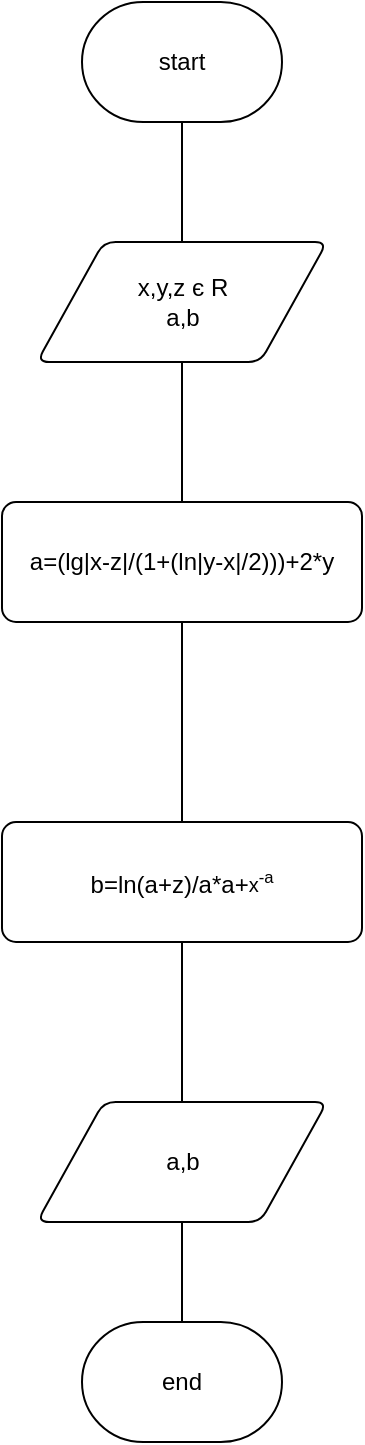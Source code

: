 <mxfile version="13.9.9" type="device" pages="2"><diagram id="xWVSNr4ldkh5oCF_hwt0" name="Сторінка-3"><mxGraphModel dx="1024" dy="592" grid="1" gridSize="10" guides="1" tooltips="1" connect="1" arrows="1" fold="1" page="1" pageScale="1" pageWidth="827" pageHeight="1169" math="0" shadow="0"><root><mxCell id="wFeZ_E9fiiUarXwQuMHg-0"/><mxCell id="wFeZ_E9fiiUarXwQuMHg-1" parent="wFeZ_E9fiiUarXwQuMHg-0"/><mxCell id="gN4zA4mRjWdNz7rQYWLl-1" style="edgeStyle=orthogonalEdgeStyle;rounded=0;orthogonalLoop=1;jettySize=auto;html=1;exitX=0.5;exitY=1;exitDx=0;exitDy=0;exitPerimeter=0;entryX=0.5;entryY=0;entryDx=0;entryDy=0;endArrow=none;endFill=0;" edge="1" parent="wFeZ_E9fiiUarXwQuMHg-1" source="wFeZ_E9fiiUarXwQuMHg-2" target="gN4zA4mRjWdNz7rQYWLl-0"><mxGeometry relative="1" as="geometry"/></mxCell><mxCell id="wFeZ_E9fiiUarXwQuMHg-2" value="start" style="strokeWidth=1;html=1;shape=mxgraph.flowchart.terminator;whiteSpace=wrap;hachureGap=4;pointerEvents=0;" vertex="1" parent="wFeZ_E9fiiUarXwQuMHg-1"><mxGeometry x="340" y="70" width="100" height="60" as="geometry"/></mxCell><mxCell id="bGesPN6U_yIOVfFZ8uhS-1" style="edgeStyle=orthogonalEdgeStyle;rounded=0;orthogonalLoop=1;jettySize=auto;html=1;exitX=0.5;exitY=1;exitDx=0;exitDy=0;endArrow=none;endFill=0;" edge="1" parent="wFeZ_E9fiiUarXwQuMHg-1" source="gN4zA4mRjWdNz7rQYWLl-0" target="bGesPN6U_yIOVfFZ8uhS-0"><mxGeometry relative="1" as="geometry"/></mxCell><mxCell id="gN4zA4mRjWdNz7rQYWLl-0" value="x,y,z є R&lt;br&gt;a,b" style="shape=parallelogram;html=1;strokeWidth=1;perimeter=parallelogramPerimeter;whiteSpace=wrap;rounded=1;arcSize=12;size=0.23;" vertex="1" parent="wFeZ_E9fiiUarXwQuMHg-1"><mxGeometry x="317.5" y="190" width="145" height="60" as="geometry"/></mxCell><mxCell id="bGesPN6U_yIOVfFZ8uhS-3" style="edgeStyle=orthogonalEdgeStyle;rounded=0;orthogonalLoop=1;jettySize=auto;html=1;exitX=0.5;exitY=1;exitDx=0;exitDy=0;endArrow=none;endFill=0;" edge="1" parent="wFeZ_E9fiiUarXwQuMHg-1" source="bGesPN6U_yIOVfFZ8uhS-0" target="bGesPN6U_yIOVfFZ8uhS-2"><mxGeometry relative="1" as="geometry"/></mxCell><mxCell id="bGesPN6U_yIOVfFZ8uhS-0" value="a=(lg|x-z|/(1+(ln|y-x|/2)))+2*y" style="rounded=1;whiteSpace=wrap;html=1;absoluteArcSize=1;arcSize=14;strokeWidth=1;" vertex="1" parent="wFeZ_E9fiiUarXwQuMHg-1"><mxGeometry x="300" y="320" width="180" height="60" as="geometry"/></mxCell><mxCell id="bGesPN6U_yIOVfFZ8uhS-5" style="edgeStyle=orthogonalEdgeStyle;rounded=0;orthogonalLoop=1;jettySize=auto;html=1;exitX=0.5;exitY=1;exitDx=0;exitDy=0;entryX=0.5;entryY=0;entryDx=0;entryDy=0;endArrow=none;endFill=0;" edge="1" parent="wFeZ_E9fiiUarXwQuMHg-1" source="bGesPN6U_yIOVfFZ8uhS-2" target="bGesPN6U_yIOVfFZ8uhS-4"><mxGeometry relative="1" as="geometry"/></mxCell><mxCell id="bGesPN6U_yIOVfFZ8uhS-2" value="b=ln(a+z)/a*a+&lt;span style=&quot;font-size: 10px&quot;&gt;x&lt;sup&gt;-a&lt;/sup&gt;&lt;/span&gt;" style="rounded=1;whiteSpace=wrap;html=1;absoluteArcSize=1;arcSize=14;strokeWidth=1;" vertex="1" parent="wFeZ_E9fiiUarXwQuMHg-1"><mxGeometry x="300" y="480" width="180" height="60" as="geometry"/></mxCell><mxCell id="bGesPN6U_yIOVfFZ8uhS-6" style="edgeStyle=orthogonalEdgeStyle;rounded=0;orthogonalLoop=1;jettySize=auto;html=1;exitX=0.5;exitY=1;exitDx=0;exitDy=0;endArrow=none;endFill=0;" edge="1" parent="wFeZ_E9fiiUarXwQuMHg-1" source="bGesPN6U_yIOVfFZ8uhS-4" target="bGesPN6U_yIOVfFZ8uhS-7"><mxGeometry relative="1" as="geometry"><mxPoint x="390" y="750" as="targetPoint"/></mxGeometry></mxCell><mxCell id="bGesPN6U_yIOVfFZ8uhS-4" value="a,b" style="shape=parallelogram;html=1;strokeWidth=1;perimeter=parallelogramPerimeter;whiteSpace=wrap;rounded=1;arcSize=12;size=0.23;" vertex="1" parent="wFeZ_E9fiiUarXwQuMHg-1"><mxGeometry x="317.5" y="620" width="145" height="60" as="geometry"/></mxCell><mxCell id="bGesPN6U_yIOVfFZ8uhS-7" value="end" style="strokeWidth=1;html=1;shape=mxgraph.flowchart.terminator;whiteSpace=wrap;" vertex="1" parent="wFeZ_E9fiiUarXwQuMHg-1"><mxGeometry x="340" y="730" width="100" height="60" as="geometry"/></mxCell></root></mxGraphModel></diagram><diagram id="9KLKRgRw4Vyc8zD2S_w9" name="Сторінка-4"><mxGraphModel dx="1024" dy="592" grid="1" gridSize="10" guides="1" tooltips="1" connect="1" arrows="1" fold="1" page="1" pageScale="1" pageWidth="583" pageHeight="827" math="0" shadow="0"><root><mxCell id="6ypu72r1tYEkYXP4Rei3-0"/><mxCell id="6ypu72r1tYEkYXP4Rei3-1" parent="6ypu72r1tYEkYXP4Rei3-0"/><mxCell id="myIYJExMwjRKfmtnIvad-1" style="edgeStyle=orthogonalEdgeStyle;rounded=0;orthogonalLoop=1;jettySize=auto;html=1;endArrow=none;endFill=0;" edge="1" parent="6ypu72r1tYEkYXP4Rei3-1" source="XOUTzVPTdznFruP7pvD9-1" target="myIYJExMwjRKfmtnIvad-0"><mxGeometry relative="1" as="geometry"/></mxCell><mxCell id="XOUTzVPTdznFruP7pvD9-1" value="start" style="strokeWidth=1;html=1;shape=mxgraph.flowchart.terminator;whiteSpace=wrap;hachureGap=4;pointerEvents=0;" vertex="1" parent="6ypu72r1tYEkYXP4Rei3-1"><mxGeometry x="350" y="90" width="100" height="60" as="geometry"/></mxCell><mxCell id="t2N2PhHRkAb1xghDV1Cz-2" style="edgeStyle=orthogonalEdgeStyle;rounded=0;orthogonalLoop=1;jettySize=auto;html=1;exitX=0.5;exitY=1;exitDx=0;exitDy=0;endArrow=none;endFill=0;entryX=0.5;entryY=0;entryDx=0;entryDy=0;" edge="1" parent="6ypu72r1tYEkYXP4Rei3-1" source="myIYJExMwjRKfmtnIvad-0" target="t2N2PhHRkAb1xghDV1Cz-7"><mxGeometry relative="1" as="geometry"><mxPoint x="20" y="360" as="targetPoint"/><Array as="points"><mxPoint x="400" y="340"/><mxPoint x="400" y="340"/></Array></mxGeometry></mxCell><mxCell id="myIYJExMwjRKfmtnIvad-0" value="nєN,&lt;br&gt;Marsen_flag&lt;br&gt;i,j" style="shape=parallelogram;html=1;strokeWidth=1;perimeter=parallelogramPerimeter;whiteSpace=wrap;rounded=1;arcSize=12;size=0.23;" vertex="1" parent="6ypu72r1tYEkYXP4Rei3-1"><mxGeometry x="327.5" y="240" width="145" height="60" as="geometry"/></mxCell><mxCell id="t2N2PhHRkAb1xghDV1Cz-8" style="edgeStyle=orthogonalEdgeStyle;rounded=0;orthogonalLoop=1;jettySize=auto;html=1;endArrow=none;endFill=0;" edge="1" parent="6ypu72r1tYEkYXP4Rei3-1" source="t2N2PhHRkAb1xghDV1Cz-7" target="t2N2PhHRkAb1xghDV1Cz-9"><mxGeometry relative="1" as="geometry"><mxPoint x="600" y="520" as="targetPoint"/></mxGeometry></mxCell><mxCell id="t2N2PhHRkAb1xghDV1Cz-14" style="edgeStyle=orthogonalEdgeStyle;rounded=0;orthogonalLoop=1;jettySize=auto;html=1;entryX=0.5;entryY=0;entryDx=0;entryDy=0;endArrow=none;endFill=0;" edge="1" parent="6ypu72r1tYEkYXP4Rei3-1" source="t2N2PhHRkAb1xghDV1Cz-7" target="t2N2PhHRkAb1xghDV1Cz-12"><mxGeometry relative="1" as="geometry"/></mxCell><mxCell id="t2N2PhHRkAb1xghDV1Cz-7" value="i=2;&lt;br&gt;i&amp;lt;n;&lt;br&gt;i++" style="shape=hexagon;perimeter=hexagonPerimeter2;whiteSpace=wrap;html=1;fixedSize=1;hachureGap=4;pointerEvents=0;" vertex="1" parent="6ypu72r1tYEkYXP4Rei3-1"><mxGeometry x="340" y="380" width="120" height="80" as="geometry"/></mxCell><mxCell id="t2N2PhHRkAb1xghDV1Cz-17" style="edgeStyle=orthogonalEdgeStyle;rounded=0;orthogonalLoop=1;jettySize=auto;html=1;exitX=0.5;exitY=1;exitDx=0;exitDy=0;entryX=0.5;entryY=0;entryDx=0;entryDy=0;entryPerimeter=0;endArrow=none;endFill=0;" edge="1" parent="6ypu72r1tYEkYXP4Rei3-1" source="t2N2PhHRkAb1xghDV1Cz-9" target="t2N2PhHRkAb1xghDV1Cz-16"><mxGeometry relative="1" as="geometry"/></mxCell><mxCell id="t2N2PhHRkAb1xghDV1Cz-9" value="Marsen_flag" style="shape=parallelogram;html=1;strokeWidth=1;perimeter=parallelogramPerimeter;whiteSpace=wrap;rounded=1;arcSize=12;size=0.23;" vertex="1" parent="6ypu72r1tYEkYXP4Rei3-1"><mxGeometry x="540" y="540" width="145" height="60" as="geometry"/></mxCell><mxCell id="t2N2PhHRkAb1xghDV1Cz-20" style="edgeStyle=orthogonalEdgeStyle;rounded=0;orthogonalLoop=1;jettySize=auto;html=1;entryX=0.5;entryY=0;entryDx=0;entryDy=0;entryPerimeter=0;endArrow=none;endFill=0;" edge="1" parent="6ypu72r1tYEkYXP4Rei3-1" source="t2N2PhHRkAb1xghDV1Cz-11" target="t2N2PhHRkAb1xghDV1Cz-19"><mxGeometry relative="1" as="geometry"/></mxCell><mxCell id="t2N2PhHRkAb1xghDV1Cz-11" value="j=2;&lt;br&gt;j&amp;lt;=Sqrt(i);&lt;br&gt;j++" style="shape=hexagon;perimeter=hexagonPerimeter2;whiteSpace=wrap;html=1;fixedSize=1;hachureGap=4;pointerEvents=0;" vertex="1" parent="6ypu72r1tYEkYXP4Rei3-1"><mxGeometry x="340" y="640" width="120" height="80" as="geometry"/></mxCell><mxCell id="t2N2PhHRkAb1xghDV1Cz-13" style="edgeStyle=orthogonalEdgeStyle;rounded=0;orthogonalLoop=1;jettySize=auto;html=1;exitX=0.5;exitY=1;exitDx=0;exitDy=0;entryX=0.5;entryY=0;entryDx=0;entryDy=0;endArrow=none;endFill=0;" edge="1" parent="6ypu72r1tYEkYXP4Rei3-1" source="t2N2PhHRkAb1xghDV1Cz-12" target="t2N2PhHRkAb1xghDV1Cz-11"><mxGeometry relative="1" as="geometry"/></mxCell><mxCell id="t2N2PhHRkAb1xghDV1Cz-12" value="flag_Prime = true" style="rounded=1;whiteSpace=wrap;html=1;" vertex="1" parent="6ypu72r1tYEkYXP4Rei3-1"><mxGeometry x="340" y="524.5" width="120" height="60" as="geometry"/></mxCell><mxCell id="t2N2PhHRkAb1xghDV1Cz-16" value="end" style="strokeWidth=1;html=1;shape=mxgraph.flowchart.terminator;whiteSpace=wrap;" vertex="1" parent="6ypu72r1tYEkYXP4Rei3-1"><mxGeometry x="562.5" y="670" width="100" height="60" as="geometry"/></mxCell><mxCell id="t2N2PhHRkAb1xghDV1Cz-21" value="Yes" style="edgeStyle=orthogonalEdgeStyle;rounded=0;orthogonalLoop=1;jettySize=auto;html=1;endArrow=none;endFill=0;entryX=0.503;entryY=0.05;entryDx=0;entryDy=0;entryPerimeter=0;" edge="1" parent="6ypu72r1tYEkYXP4Rei3-1" source="t2N2PhHRkAb1xghDV1Cz-19"><mxGeometry relative="1" as="geometry"><mxPoint x="590.36" y="913" as="targetPoint"/></mxGeometry></mxCell><mxCell id="t2N2PhHRkAb1xghDV1Cz-24" value="No" style="edgeStyle=orthogonalEdgeStyle;rounded=0;orthogonalLoop=1;jettySize=auto;html=1;endArrow=none;endFill=0;" edge="1" parent="6ypu72r1tYEkYXP4Rei3-1" source="t2N2PhHRkAb1xghDV1Cz-19" target="t2N2PhHRkAb1xghDV1Cz-25"><mxGeometry relative="1" as="geometry"><mxPoint x="160" y="920" as="targetPoint"/></mxGeometry></mxCell><mxCell id="t2N2PhHRkAb1xghDV1Cz-19" value="i  % j= 0" style="strokeWidth=1;html=1;shape=mxgraph.flowchart.decision;whiteSpace=wrap;rounded=1;" vertex="1" parent="6ypu72r1tYEkYXP4Rei3-1"><mxGeometry x="340" y="770" width="120" height="100" as="geometry"/></mxCell><mxCell id="t2N2PhHRkAb1xghDV1Cz-23" value="&lt;div&gt;flag_Prime = !flag_Prime;&lt;/div&gt;&lt;div&gt;&amp;nbsp; &amp;nbsp;break;&lt;/div&gt;" style="rounded=0;whiteSpace=wrap;html=1;strokeWidth=1;" vertex="1" parent="6ypu72r1tYEkYXP4Rei3-1"><mxGeometry x="530" y="910" width="120" height="60" as="geometry"/></mxCell><mxCell id="t2N2PhHRkAb1xghDV1Cz-27" value="Yes" style="edgeStyle=orthogonalEdgeStyle;rounded=0;orthogonalLoop=1;jettySize=auto;html=1;endArrow=none;endFill=0;" edge="1" parent="6ypu72r1tYEkYXP4Rei3-1" source="t2N2PhHRkAb1xghDV1Cz-25"><mxGeometry relative="1" as="geometry"><mxPoint x="300" y="980" as="targetPoint"/></mxGeometry></mxCell><mxCell id="t2N2PhHRkAb1xghDV1Cz-28" value="No" style="edgeStyle=orthogonalEdgeStyle;rounded=0;orthogonalLoop=1;jettySize=auto;html=1;endArrow=none;endFill=0;" edge="1" parent="6ypu72r1tYEkYXP4Rei3-1" source="t2N2PhHRkAb1xghDV1Cz-25"><mxGeometry relative="1" as="geometry"><mxPoint x="40" y="1080" as="targetPoint"/></mxGeometry></mxCell><mxCell id="t2N2PhHRkAb1xghDV1Cz-25" value="flag_Prime" style="rhombus;whiteSpace=wrap;html=1;" vertex="1" parent="6ypu72r1tYEkYXP4Rei3-1"><mxGeometry x="120" y="880" width="100" height="80" as="geometry"/></mxCell><mxCell id="t2N2PhHRkAb1xghDV1Cz-32" style="edgeStyle=orthogonalEdgeStyle;rounded=0;orthogonalLoop=1;jettySize=auto;html=1;exitX=0.5;exitY=1;exitDx=0;exitDy=0;endArrow=none;endFill=0;" edge="1" parent="6ypu72r1tYEkYXP4Rei3-1" source="t2N2PhHRkAb1xghDV1Cz-29" target="t2N2PhHRkAb1xghDV1Cz-31"><mxGeometry relative="1" as="geometry"/></mxCell><mxCell id="t2N2PhHRkAb1xghDV1Cz-29" value="p_log = Log(i + 1, 2); l long_Log = Abs(Round(p_log) - p_log) &amp;lt; 1.0E-8;" style="rounded=0;whiteSpace=wrap;html=1;strokeWidth=1;" vertex="1" parent="6ypu72r1tYEkYXP4Rei3-1"><mxGeometry x="240" y="980" width="120" height="60" as="geometry"/></mxCell><mxCell id="t2N2PhHRkAb1xghDV1Cz-33" value="No" style="edgeStyle=elbowEdgeStyle;rounded=0;orthogonalLoop=1;jettySize=auto;html=1;endArrow=none;endFill=0;" edge="1" parent="6ypu72r1tYEkYXP4Rei3-1" source="t2N2PhHRkAb1xghDV1Cz-31"><mxGeometry relative="1" as="geometry"><mxPoint x="460" y="1200" as="targetPoint"/><Array as="points"><mxPoint x="100" y="1130"/><mxPoint x="190" y="1190"/></Array></mxGeometry></mxCell><mxCell id="t2N2PhHRkAb1xghDV1Cz-34" value="Yes" style="edgeStyle=orthogonalEdgeStyle;rounded=0;orthogonalLoop=1;jettySize=auto;html=1;endArrow=none;endFill=0;" edge="1" parent="6ypu72r1tYEkYXP4Rei3-1" source="t2N2PhHRkAb1xghDV1Cz-31" target="t2N2PhHRkAb1xghDV1Cz-35"><mxGeometry relative="1" as="geometry"><mxPoint x="470" y="1240" as="targetPoint"/></mxGeometry></mxCell><mxCell id="t2N2PhHRkAb1xghDV1Cz-36" style="edgeStyle=orthogonalEdgeStyle;rounded=0;orthogonalLoop=1;jettySize=auto;html=1;endArrow=none;endFill=0;exitX=0.5;exitY=0;exitDx=0;exitDy=0;exitPerimeter=0;" edge="1" parent="6ypu72r1tYEkYXP4Rei3-1" source="t2N2PhHRkAb1xghDV1Cz-31"><mxGeometry relative="1" as="geometry"><mxPoint x="40" y="1080" as="targetPoint"/><Array as="points"><mxPoint x="250" y="1080"/><mxPoint x="250" y="1080"/></Array></mxGeometry></mxCell><mxCell id="t2N2PhHRkAb1xghDV1Cz-31" value="long_Log" style="strokeWidth=1;html=1;shape=mxgraph.flowchart.decision;whiteSpace=wrap;rounded=1;" vertex="1" parent="6ypu72r1tYEkYXP4Rei3-1"><mxGeometry x="240" y="1080" width="120" height="100" as="geometry"/></mxCell><mxCell id="t2N2PhHRkAb1xghDV1Cz-38" style="edgeStyle=orthogonalEdgeStyle;rounded=0;orthogonalLoop=1;jettySize=auto;html=1;exitX=0.5;exitY=1;exitDx=0;exitDy=0;entryX=0.5;entryY=0;entryDx=0;entryDy=0;endArrow=none;endFill=0;" edge="1" parent="6ypu72r1tYEkYXP4Rei3-1" source="t2N2PhHRkAb1xghDV1Cz-35" target="t2N2PhHRkAb1xghDV1Cz-37"><mxGeometry relative="1" as="geometry"/></mxCell><mxCell id="t2N2PhHRkAb1xghDV1Cz-35" value="long P = (long)Round(p_log);                        Mersen_flag = true;" style="rounded=0;whiteSpace=wrap;html=1;" vertex="1" parent="6ypu72r1tYEkYXP4Rei3-1"><mxGeometry x="400" y="1230" width="120" height="60" as="geometry"/></mxCell><mxCell id="t2N2PhHRkAb1xghDV1Cz-41" style="edgeStyle=orthogonalEdgeStyle;rounded=0;orthogonalLoop=1;jettySize=auto;html=1;entryX=0.5;entryY=0;entryDx=0;entryDy=0;entryPerimeter=0;endArrow=none;endFill=0;" edge="1" parent="6ypu72r1tYEkYXP4Rei3-1" source="t2N2PhHRkAb1xghDV1Cz-37" target="t2N2PhHRkAb1xghDV1Cz-40"><mxGeometry relative="1" as="geometry"/></mxCell><mxCell id="t2N2PhHRkAb1xghDV1Cz-37" value="j = 2;&lt;br&gt;&amp;nbsp;j &amp;lt;= Sqrt(P);&lt;br&gt;j++" style="shape=hexagon;perimeter=hexagonPerimeter2;whiteSpace=wrap;html=1;fixedSize=1;hachureGap=4;pointerEvents=0;" vertex="1" parent="6ypu72r1tYEkYXP4Rei3-1"><mxGeometry x="400" y="1380" width="120" height="80" as="geometry"/></mxCell><mxCell id="t2N2PhHRkAb1xghDV1Cz-42" value="Yes" style="edgeStyle=orthogonalEdgeStyle;rounded=0;orthogonalLoop=1;jettySize=auto;html=1;endArrow=none;endFill=0;" edge="1" parent="6ypu72r1tYEkYXP4Rei3-1" source="t2N2PhHRkAb1xghDV1Cz-40" target="t2N2PhHRkAb1xghDV1Cz-43"><mxGeometry relative="1" as="geometry"><mxPoint x="640" y="1640" as="targetPoint"/></mxGeometry></mxCell><mxCell id="t2N2PhHRkAb1xghDV1Cz-44" value="No" style="edgeStyle=orthogonalEdgeStyle;rounded=0;orthogonalLoop=1;jettySize=auto;html=1;endArrow=none;endFill=0;" edge="1" parent="6ypu72r1tYEkYXP4Rei3-1" source="t2N2PhHRkAb1xghDV1Cz-40" target="t2N2PhHRkAb1xghDV1Cz-45"><mxGeometry relative="1" as="geometry"><mxPoint x="260" y="1650" as="targetPoint"/></mxGeometry></mxCell><mxCell id="t2N2PhHRkAb1xghDV1Cz-40" value="P % j == 0" style="strokeWidth=1;html=1;shape=mxgraph.flowchart.decision;whiteSpace=wrap;rounded=1;" vertex="1" parent="6ypu72r1tYEkYXP4Rei3-1"><mxGeometry x="400" y="1520" width="120" height="100" as="geometry"/></mxCell><mxCell id="t2N2PhHRkAb1xghDV1Cz-43" value="Mersen_flag = !Mersen_flag;&lt;br&gt;&amp;nbsp;break;" style="rounded=0;whiteSpace=wrap;html=1;" vertex="1" parent="6ypu72r1tYEkYXP4Rei3-1"><mxGeometry x="583" y="1654" width="120" height="60" as="geometry"/></mxCell><mxCell id="t2N2PhHRkAb1xghDV1Cz-46" style="edgeStyle=elbowEdgeStyle;rounded=0;orthogonalLoop=1;jettySize=auto;html=1;endArrow=none;endFill=0;" edge="1" parent="6ypu72r1tYEkYXP4Rei3-1" source="t2N2PhHRkAb1xghDV1Cz-45"><mxGeometry relative="1" as="geometry"><mxPoint x="400" y="360" as="targetPoint"/><Array as="points"><mxPoint x="20" y="1690"/></Array></mxGeometry></mxCell><mxCell id="t2N2PhHRkAb1xghDV1Cz-47" value="No" style="edgeStyle=elbowEdgeStyle;rounded=0;orthogonalLoop=1;jettySize=auto;html=1;exitX=1;exitY=0.5;exitDx=0;exitDy=0;exitPerimeter=0;endArrow=none;endFill=0;" edge="1" parent="6ypu72r1tYEkYXP4Rei3-1" source="t2N2PhHRkAb1xghDV1Cz-45"><mxGeometry relative="1" as="geometry"><mxPoint x="130" y="1800" as="targetPoint"/><Array as="points"><mxPoint x="360" y="1760"/></Array></mxGeometry></mxCell><mxCell id="t2N2PhHRkAb1xghDV1Cz-48" style="edgeStyle=elbowEdgeStyle;rounded=0;orthogonalLoop=1;jettySize=auto;html=1;exitX=0;exitY=0.5;exitDx=0;exitDy=0;exitPerimeter=0;endArrow=none;endFill=0;" edge="1" parent="6ypu72r1tYEkYXP4Rei3-1" source="t2N2PhHRkAb1xghDV1Cz-45"><mxGeometry relative="1" as="geometry"><mxPoint x="160" y="1800" as="targetPoint"/><Array as="points"><mxPoint x="130" y="1780"/></Array></mxGeometry></mxCell><mxCell id="t2N2PhHRkAb1xghDV1Cz-45" value="Mersen_flag" style="strokeWidth=1;html=1;shape=mxgraph.flowchart.decision;whiteSpace=wrap;rounded=1;" vertex="1" parent="6ypu72r1tYEkYXP4Rei3-1"><mxGeometry x="200" y="1640" width="120" height="100" as="geometry"/></mxCell></root></mxGraphModel></diagram></mxfile>